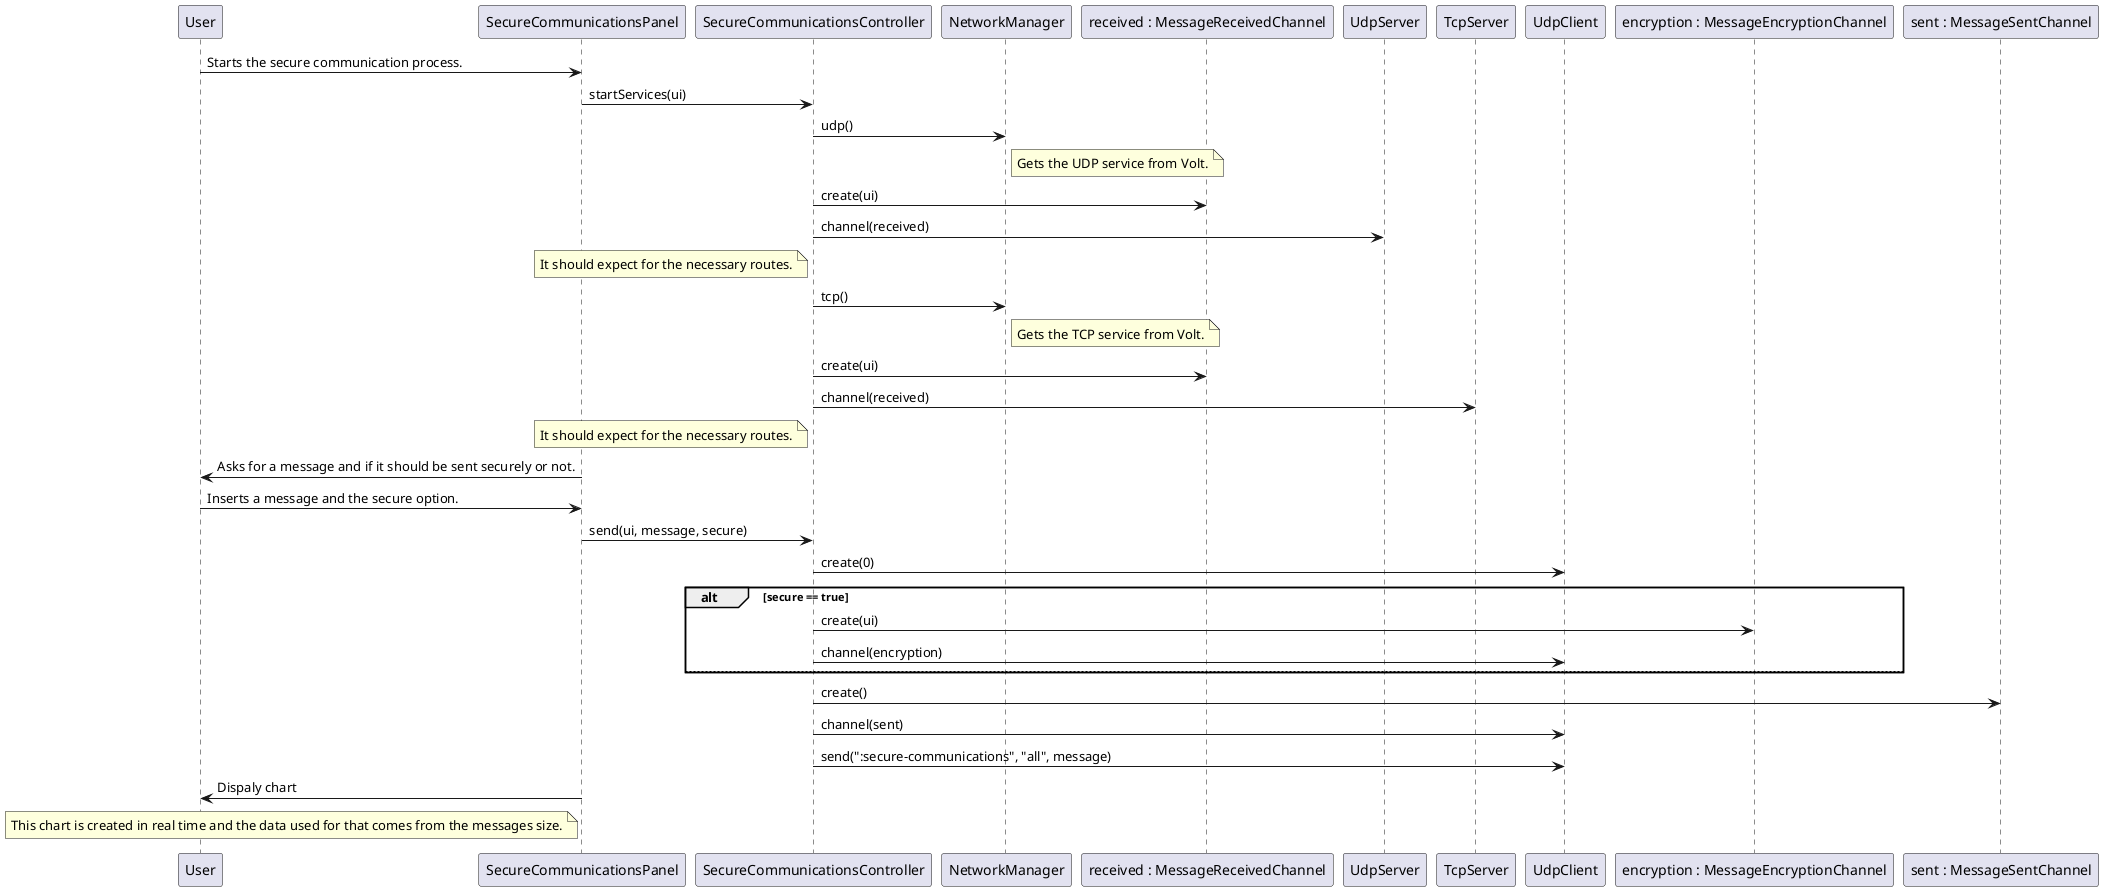 @startuml doc-files/final_design.png

participant "User" as User
participant "SecureCommunicationsPanel" as UI
participant "SecureCommunicationsController" as Controller
participant "NetworkManager" as Network
participant "received : MessageReceivedChannel" as MessageReceivedChannel
participant "UdpServer" as UdpServer
participant "TcpServer" as TcpServer
participant "UdpClient" as UdpClient
participant "encryption : MessageEncryptionChannel" as MessageEncryptionChannel
participant "sent : MessageSentChannel" as MessageSentChannel

User->UI: Starts the secure communication process.
UI->Controller: startServices(ui)
Controller->Network: udp()
note right of Network: Gets the UDP service from Volt.
Controller->MessageReceivedChannel: create(ui)
Controller->UdpServer: channel(received)
note left of Controller: It should expect for the necessary routes.

Controller->Network: tcp()
note right of Network: Gets the TCP service from Volt.
Controller->MessageReceivedChannel: create(ui)
Controller->TcpServer: channel(received)
note left of Controller: It should expect for the necessary routes.

UI->User: Asks for a message and if it should be sent securely or not.
User->UI: Inserts a message and the secure option.
UI->Controller: send(ui, message, secure)

Controller->UdpClient: create(0)

alt secure == true
    Controller->MessageEncryptionChannel: create(ui)
    Controller->UdpClient: channel(encryption)
else
end

Controller->MessageSentChannel: create()
Controller->UdpClient: channel(sent)
Controller->UdpClient: send(":secure-communications", "all", message)

UI->User: Dispaly chart
note left of UI: This chart is created in real time and the data used for that comes from the messages size.

@enduml